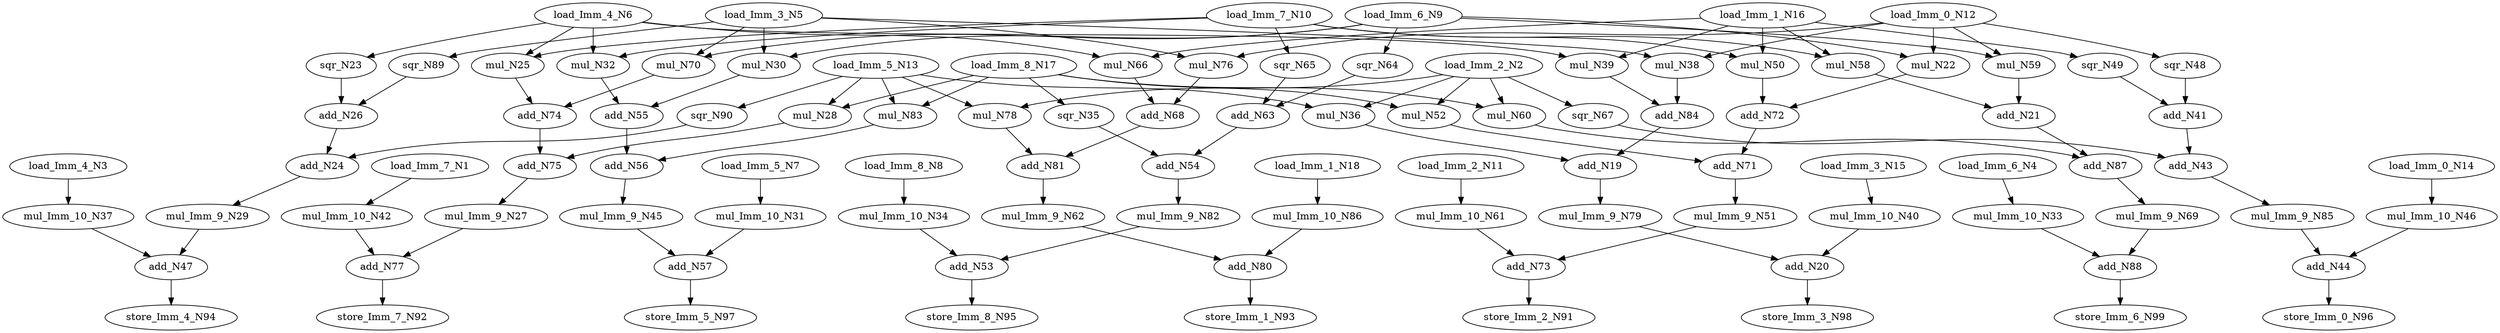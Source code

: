 digraph graphname {
N29 [color="black", ntype="operation", label="mul_Imm_9_N29"];
N28 [color="black", ntype="operation", label="mul_N28"];
N23 [color="black", ntype="operation", label="sqr_N23"];
N22 [color="black", ntype="operation", label="mul_N22"];
N21 [color="black", ntype="operation", label="add_N21"];
N20 [color="black", ntype="operation", label="add_N20"];
N27 [color="black", ntype="operation", label="mul_Imm_9_N27"];
N26 [color="black", ntype="operation", label="add_N26"];
N25 [color="black", ntype="operation", label="mul_N25"];
N24 [color="black", ntype="operation", label="add_N24"];
N85 [color="black", ntype="operation", label="mul_Imm_9_N85"];
N84 [color="black", ntype="operation", label="add_N84"];
N87 [color="black", ntype="operation", label="add_N87"];
N86 [color="black", ntype="operation", label="mul_Imm_10_N86"];
N81 [color="black", ntype="operation", label="add_N81"];
N80 [color="black", ntype="operation", label="add_N80"];
N83 [color="black", ntype="operation", label="mul_N83"];
N82 [color="black", ntype="operation", label="mul_Imm_9_N82"];
N89 [color="black", ntype="operation", label="sqr_N89"];
N88 [color="black", ntype="operation", label="add_N88"];
N38 [color="black", ntype="operation", label="mul_N38"];
N39 [color="black", ntype="operation", label="mul_N39"];
N30 [color="black", ntype="operation", label="mul_N30"];
N31 [color="black", ntype="operation", label="mul_Imm_10_N31"];
N32 [color="black", ntype="operation", label="mul_N32"];
N33 [color="black", ntype="operation", label="mul_Imm_10_N33"];
N34 [color="black", ntype="operation", label="mul_Imm_10_N34"];
N35 [color="black", ntype="operation", label="sqr_N35"];
N36 [color="black", ntype="operation", label="mul_N36"];
N37 [color="black", ntype="operation", label="mul_Imm_10_N37"];
N98 [color="black", ntype="operation", label="store_Imm_3_N98"];
N99 [color="black", ntype="operation", label="store_Imm_6_N99"];
N92 [color="black", ntype="operation", label="store_Imm_7_N92"];
N93 [color="black", ntype="operation", label="store_Imm_1_N93"];
N90 [color="black", ntype="operation", label="sqr_N90"];
N91 [color="black", ntype="operation", label="store_Imm_2_N91"];
N96 [color="black", ntype="operation", label="store_Imm_0_N96"];
N97 [color="black", ntype="operation", label="store_Imm_5_N97"];
N94 [color="black", ntype="operation", label="store_Imm_4_N94"];
N95 [color="black", ntype="operation", label="store_Imm_8_N95"];
N12 [color="black", ntype="operation", label="load_Imm_0_N12"];
N13 [color="black", ntype="operation", label="load_Imm_5_N13"];
N10 [color="black", ntype="operation", label="load_Imm_7_N10"];
N11 [color="black", ntype="operation", label="load_Imm_2_N11"];
N16 [color="black", ntype="operation", label="load_Imm_1_N16"];
N17 [color="black", ntype="operation", label="load_Imm_8_N17"];
N14 [color="black", ntype="operation", label="load_Imm_0_N14"];
N15 [color="black", ntype="operation", label="load_Imm_3_N15"];
N18 [color="black", ntype="operation", label="load_Imm_1_N18"];
N19 [color="black", ntype="operation", label="add_N19"];
N67 [color="black", ntype="operation", label="sqr_N67"];
N66 [color="black", ntype="operation", label="mul_N66"];
N65 [color="black", ntype="operation", label="sqr_N65"];
N64 [color="black", ntype="operation", label="sqr_N64"];
N63 [color="black", ntype="operation", label="add_N63"];
N62 [color="black", ntype="operation", label="mul_Imm_9_N62"];
N61 [color="black", ntype="operation", label="mul_Imm_10_N61"];
N60 [color="black", ntype="operation", label="mul_N60"];
N69 [color="black", ntype="operation", label="mul_Imm_9_N69"];
N68 [color="black", ntype="operation", label="add_N68"];
N8 [color="black", ntype="operation", label="load_Imm_8_N8"];
N9 [color="black", ntype="operation", label="load_Imm_6_N9"];
N1 [color="black", ntype="operation", label="load_Imm_7_N1"];
N2 [color="black", ntype="operation", label="load_Imm_2_N2"];
N3 [color="black", ntype="operation", label="load_Imm_4_N3"];
N4 [color="black", ntype="operation", label="load_Imm_6_N4"];
N5 [color="black", ntype="operation", label="load_Imm_3_N5"];
N6 [color="black", ntype="operation", label="load_Imm_4_N6"];
N7 [color="black", ntype="operation", label="load_Imm_5_N7"];
N74 [color="black", ntype="operation", label="add_N74"];
N75 [color="black", ntype="operation", label="add_N75"];
N76 [color="black", ntype="operation", label="mul_N76"];
N77 [color="black", ntype="operation", label="add_N77"];
N70 [color="black", ntype="operation", label="mul_N70"];
N71 [color="black", ntype="operation", label="add_N71"];
N72 [color="black", ntype="operation", label="add_N72"];
N73 [color="black", ntype="operation", label="add_N73"];
N78 [color="black", ntype="operation", label="mul_N78"];
N79 [color="black", ntype="operation", label="mul_Imm_9_N79"];
N49 [color="black", ntype="operation", label="sqr_N49"];
N48 [color="black", ntype="operation", label="sqr_N48"];
N41 [color="black", ntype="operation", label="add_N41"];
N40 [color="black", ntype="operation", label="mul_Imm_10_N40"];
N43 [color="black", ntype="operation", label="add_N43"];
N42 [color="black", ntype="operation", label="mul_Imm_10_N42"];
N45 [color="black", ntype="operation", label="mul_Imm_9_N45"];
N44 [color="black", ntype="operation", label="add_N44"];
N47 [color="black", ntype="operation", label="add_N47"];
N46 [color="black", ntype="operation", label="mul_Imm_10_N46"];
N58 [color="black", ntype="operation", label="mul_N58"];
N59 [color="black", ntype="operation", label="mul_N59"];
N56 [color="black", ntype="operation", label="add_N56"];
N57 [color="black", ntype="operation", label="add_N57"];
N54 [color="black", ntype="operation", label="add_N54"];
N55 [color="black", ntype="operation", label="add_N55"];
N52 [color="black", ntype="operation", label="mul_N52"];
N53 [color="black", ntype="operation", label="add_N53"];
N50 [color="black", ntype="operation", label="mul_N50"];
N51 [color="black", ntype="operation", label="mul_Imm_9_N51"];
N29 -> N47;
N28 -> N75;
N23 -> N26;
N22 -> N72;
N21 -> N87;
N20 -> N98;
N27 -> N77;
N26 -> N24;
N25 -> N74;
N24 -> N29;
N85 -> N44;
N84 -> N19;
N87 -> N69;
N86 -> N80;
N81 -> N62;
N80 -> N93;
N83 -> N56;
N82 -> N53;
N89 -> N26;
N88 -> N99;
N38 -> N84;
N39 -> N84;
N30 -> N55;
N31 -> N57;
N32 -> N55;
N33 -> N88;
N34 -> N53;
N35 -> N54;
N36 -> N19;
N37 -> N47;
N90 -> N24;
N12 -> N76;
N12 -> N38;
N12 -> N22;
N12 -> N59;
N12 -> N48;
N13 -> N78;
N13 -> N36;
N13 -> N83;
N13 -> N28;
N13 -> N90;
N10 -> N25;
N10 -> N58;
N10 -> N50;
N10 -> N32;
N10 -> N65;
N11 -> N61;
N16 -> N39;
N16 -> N50;
N16 -> N58;
N16 -> N66;
N16 -> N49;
N17 -> N52;
N17 -> N83;
N17 -> N28;
N17 -> N60;
N17 -> N35;
N14 -> N46;
N15 -> N40;
N18 -> N86;
N19 -> N79;
N67 -> N43;
N66 -> N68;
N65 -> N63;
N64 -> N63;
N63 -> N54;
N62 -> N80;
N61 -> N73;
N60 -> N87;
N69 -> N88;
N68 -> N81;
N8 -> N34;
N9 -> N70;
N9 -> N22;
N9 -> N59;
N9 -> N30;
N9 -> N64;
N1 -> N42;
N2 -> N36;
N2 -> N60;
N2 -> N78;
N2 -> N52;
N2 -> N67;
N3 -> N37;
N4 -> N33;
N5 -> N30;
N5 -> N70;
N5 -> N38;
N5 -> N76;
N5 -> N89;
N6 -> N32;
N6 -> N39;
N6 -> N25;
N6 -> N66;
N6 -> N23;
N7 -> N31;
N74 -> N75;
N75 -> N27;
N76 -> N68;
N77 -> N92;
N70 -> N74;
N71 -> N51;
N72 -> N71;
N73 -> N91;
N78 -> N81;
N79 -> N20;
N49 -> N41;
N48 -> N41;
N41 -> N43;
N40 -> N20;
N43 -> N85;
N42 -> N77;
N45 -> N57;
N44 -> N96;
N47 -> N94;
N46 -> N44;
N58 -> N21;
N59 -> N21;
N56 -> N45;
N57 -> N97;
N54 -> N82;
N55 -> N56;
N52 -> N71;
N53 -> N95;
N50 -> N72;
N51 -> N73;
}
